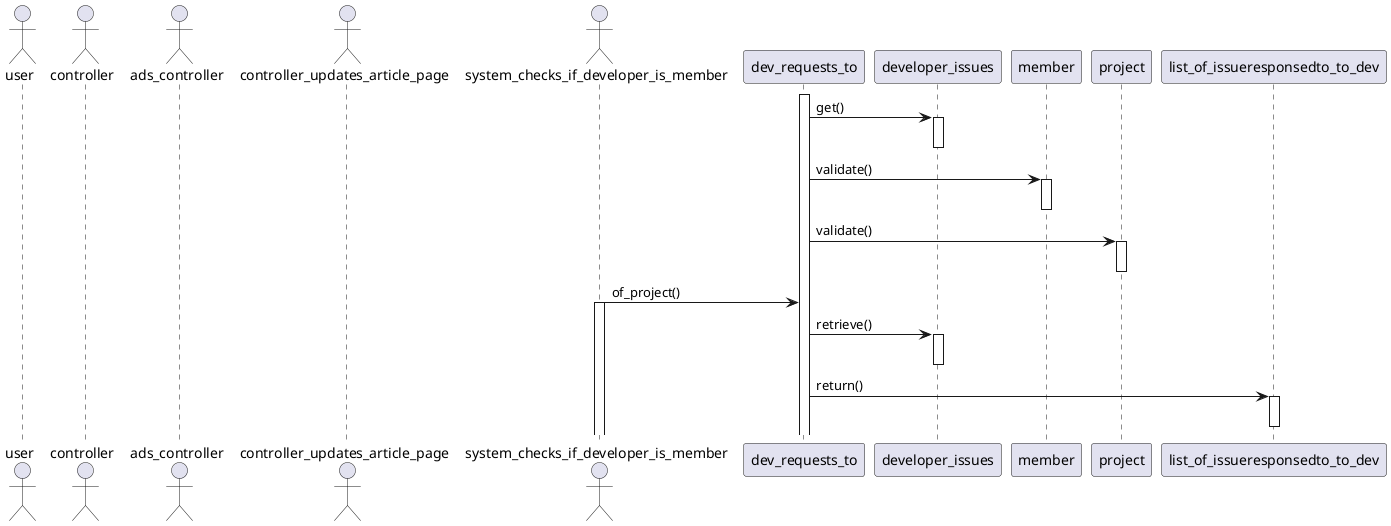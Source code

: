 @startuml
actor user
actor controller
actor ads_controller
actor controller_updates_article_page
actor system_checks_if_developer_is_member
participant dev_requests_to
activate dev_requests_to
participant developer_issues
dev_requests_to -> developer_issues: get()
activate developer_issues
deactivate developer_issues
participant member
dev_requests_to -> member: validate()
activate member
deactivate member
participant project
dev_requests_to -> project: validate()
activate project
deactivate project
system_checks_if_developer_is_member -> dev_requests_to: of_project()
activate system_checks_if_developer_is_member
dev_requests_to -> developer_issues: retrieve()
activate developer_issues
deactivate developer_issues
participant list_of_issueresponsedto_to_dev
dev_requests_to -> list_of_issueresponsedto_to_dev: return()
activate list_of_issueresponsedto_to_dev
deactivate list_of_issueresponsedto_to_dev
@enduml
